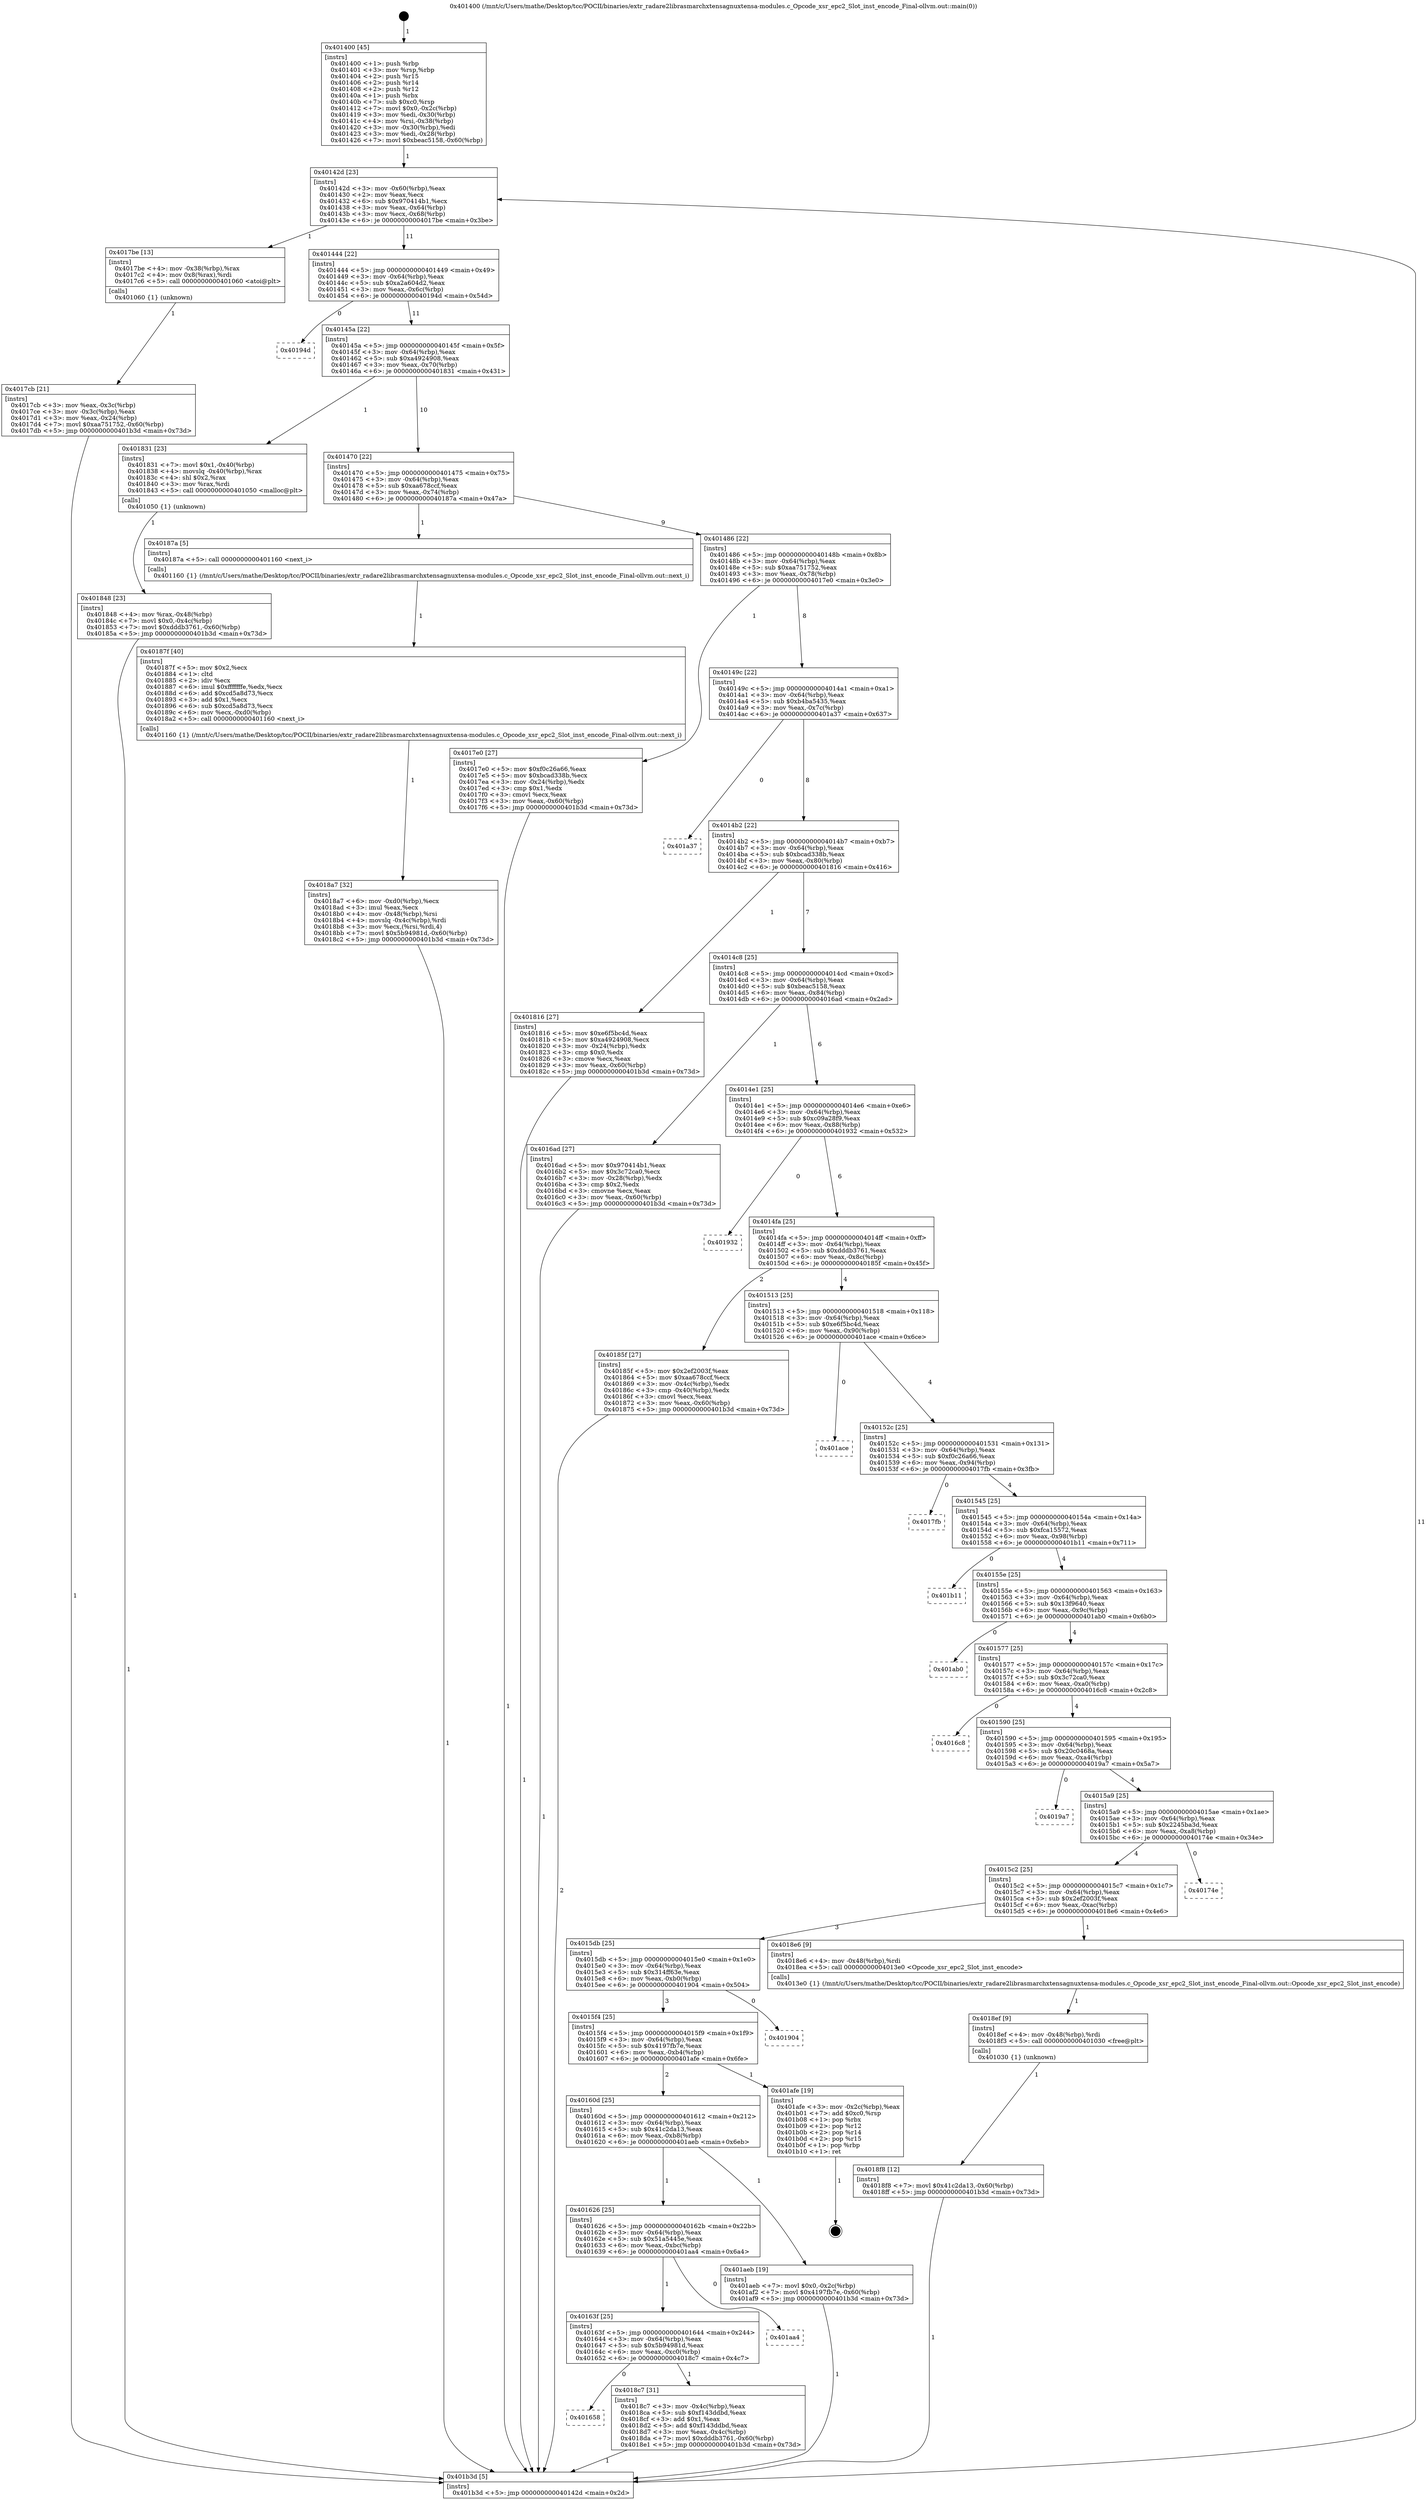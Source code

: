 digraph "0x401400" {
  label = "0x401400 (/mnt/c/Users/mathe/Desktop/tcc/POCII/binaries/extr_radare2librasmarchxtensagnuxtensa-modules.c_Opcode_xsr_epc2_Slot_inst_encode_Final-ollvm.out::main(0))"
  labelloc = "t"
  node[shape=record]

  Entry [label="",width=0.3,height=0.3,shape=circle,fillcolor=black,style=filled]
  "0x40142d" [label="{
     0x40142d [23]\l
     | [instrs]\l
     &nbsp;&nbsp;0x40142d \<+3\>: mov -0x60(%rbp),%eax\l
     &nbsp;&nbsp;0x401430 \<+2\>: mov %eax,%ecx\l
     &nbsp;&nbsp;0x401432 \<+6\>: sub $0x970414b1,%ecx\l
     &nbsp;&nbsp;0x401438 \<+3\>: mov %eax,-0x64(%rbp)\l
     &nbsp;&nbsp;0x40143b \<+3\>: mov %ecx,-0x68(%rbp)\l
     &nbsp;&nbsp;0x40143e \<+6\>: je 00000000004017be \<main+0x3be\>\l
  }"]
  "0x4017be" [label="{
     0x4017be [13]\l
     | [instrs]\l
     &nbsp;&nbsp;0x4017be \<+4\>: mov -0x38(%rbp),%rax\l
     &nbsp;&nbsp;0x4017c2 \<+4\>: mov 0x8(%rax),%rdi\l
     &nbsp;&nbsp;0x4017c6 \<+5\>: call 0000000000401060 \<atoi@plt\>\l
     | [calls]\l
     &nbsp;&nbsp;0x401060 \{1\} (unknown)\l
  }"]
  "0x401444" [label="{
     0x401444 [22]\l
     | [instrs]\l
     &nbsp;&nbsp;0x401444 \<+5\>: jmp 0000000000401449 \<main+0x49\>\l
     &nbsp;&nbsp;0x401449 \<+3\>: mov -0x64(%rbp),%eax\l
     &nbsp;&nbsp;0x40144c \<+5\>: sub $0xa2a604d2,%eax\l
     &nbsp;&nbsp;0x401451 \<+3\>: mov %eax,-0x6c(%rbp)\l
     &nbsp;&nbsp;0x401454 \<+6\>: je 000000000040194d \<main+0x54d\>\l
  }"]
  Exit [label="",width=0.3,height=0.3,shape=circle,fillcolor=black,style=filled,peripheries=2]
  "0x40194d" [label="{
     0x40194d\l
  }", style=dashed]
  "0x40145a" [label="{
     0x40145a [22]\l
     | [instrs]\l
     &nbsp;&nbsp;0x40145a \<+5\>: jmp 000000000040145f \<main+0x5f\>\l
     &nbsp;&nbsp;0x40145f \<+3\>: mov -0x64(%rbp),%eax\l
     &nbsp;&nbsp;0x401462 \<+5\>: sub $0xa4924908,%eax\l
     &nbsp;&nbsp;0x401467 \<+3\>: mov %eax,-0x70(%rbp)\l
     &nbsp;&nbsp;0x40146a \<+6\>: je 0000000000401831 \<main+0x431\>\l
  }"]
  "0x4018f8" [label="{
     0x4018f8 [12]\l
     | [instrs]\l
     &nbsp;&nbsp;0x4018f8 \<+7\>: movl $0x41c2da13,-0x60(%rbp)\l
     &nbsp;&nbsp;0x4018ff \<+5\>: jmp 0000000000401b3d \<main+0x73d\>\l
  }"]
  "0x401831" [label="{
     0x401831 [23]\l
     | [instrs]\l
     &nbsp;&nbsp;0x401831 \<+7\>: movl $0x1,-0x40(%rbp)\l
     &nbsp;&nbsp;0x401838 \<+4\>: movslq -0x40(%rbp),%rax\l
     &nbsp;&nbsp;0x40183c \<+4\>: shl $0x2,%rax\l
     &nbsp;&nbsp;0x401840 \<+3\>: mov %rax,%rdi\l
     &nbsp;&nbsp;0x401843 \<+5\>: call 0000000000401050 \<malloc@plt\>\l
     | [calls]\l
     &nbsp;&nbsp;0x401050 \{1\} (unknown)\l
  }"]
  "0x401470" [label="{
     0x401470 [22]\l
     | [instrs]\l
     &nbsp;&nbsp;0x401470 \<+5\>: jmp 0000000000401475 \<main+0x75\>\l
     &nbsp;&nbsp;0x401475 \<+3\>: mov -0x64(%rbp),%eax\l
     &nbsp;&nbsp;0x401478 \<+5\>: sub $0xaa678ccf,%eax\l
     &nbsp;&nbsp;0x40147d \<+3\>: mov %eax,-0x74(%rbp)\l
     &nbsp;&nbsp;0x401480 \<+6\>: je 000000000040187a \<main+0x47a\>\l
  }"]
  "0x4018ef" [label="{
     0x4018ef [9]\l
     | [instrs]\l
     &nbsp;&nbsp;0x4018ef \<+4\>: mov -0x48(%rbp),%rdi\l
     &nbsp;&nbsp;0x4018f3 \<+5\>: call 0000000000401030 \<free@plt\>\l
     | [calls]\l
     &nbsp;&nbsp;0x401030 \{1\} (unknown)\l
  }"]
  "0x40187a" [label="{
     0x40187a [5]\l
     | [instrs]\l
     &nbsp;&nbsp;0x40187a \<+5\>: call 0000000000401160 \<next_i\>\l
     | [calls]\l
     &nbsp;&nbsp;0x401160 \{1\} (/mnt/c/Users/mathe/Desktop/tcc/POCII/binaries/extr_radare2librasmarchxtensagnuxtensa-modules.c_Opcode_xsr_epc2_Slot_inst_encode_Final-ollvm.out::next_i)\l
  }"]
  "0x401486" [label="{
     0x401486 [22]\l
     | [instrs]\l
     &nbsp;&nbsp;0x401486 \<+5\>: jmp 000000000040148b \<main+0x8b\>\l
     &nbsp;&nbsp;0x40148b \<+3\>: mov -0x64(%rbp),%eax\l
     &nbsp;&nbsp;0x40148e \<+5\>: sub $0xaa751752,%eax\l
     &nbsp;&nbsp;0x401493 \<+3\>: mov %eax,-0x78(%rbp)\l
     &nbsp;&nbsp;0x401496 \<+6\>: je 00000000004017e0 \<main+0x3e0\>\l
  }"]
  "0x401658" [label="{
     0x401658\l
  }", style=dashed]
  "0x4017e0" [label="{
     0x4017e0 [27]\l
     | [instrs]\l
     &nbsp;&nbsp;0x4017e0 \<+5\>: mov $0xf0c26a66,%eax\l
     &nbsp;&nbsp;0x4017e5 \<+5\>: mov $0xbcad338b,%ecx\l
     &nbsp;&nbsp;0x4017ea \<+3\>: mov -0x24(%rbp),%edx\l
     &nbsp;&nbsp;0x4017ed \<+3\>: cmp $0x1,%edx\l
     &nbsp;&nbsp;0x4017f0 \<+3\>: cmovl %ecx,%eax\l
     &nbsp;&nbsp;0x4017f3 \<+3\>: mov %eax,-0x60(%rbp)\l
     &nbsp;&nbsp;0x4017f6 \<+5\>: jmp 0000000000401b3d \<main+0x73d\>\l
  }"]
  "0x40149c" [label="{
     0x40149c [22]\l
     | [instrs]\l
     &nbsp;&nbsp;0x40149c \<+5\>: jmp 00000000004014a1 \<main+0xa1\>\l
     &nbsp;&nbsp;0x4014a1 \<+3\>: mov -0x64(%rbp),%eax\l
     &nbsp;&nbsp;0x4014a4 \<+5\>: sub $0xb4ba5435,%eax\l
     &nbsp;&nbsp;0x4014a9 \<+3\>: mov %eax,-0x7c(%rbp)\l
     &nbsp;&nbsp;0x4014ac \<+6\>: je 0000000000401a37 \<main+0x637\>\l
  }"]
  "0x4018c7" [label="{
     0x4018c7 [31]\l
     | [instrs]\l
     &nbsp;&nbsp;0x4018c7 \<+3\>: mov -0x4c(%rbp),%eax\l
     &nbsp;&nbsp;0x4018ca \<+5\>: sub $0xf143ddbd,%eax\l
     &nbsp;&nbsp;0x4018cf \<+3\>: add $0x1,%eax\l
     &nbsp;&nbsp;0x4018d2 \<+5\>: add $0xf143ddbd,%eax\l
     &nbsp;&nbsp;0x4018d7 \<+3\>: mov %eax,-0x4c(%rbp)\l
     &nbsp;&nbsp;0x4018da \<+7\>: movl $0xdddb3761,-0x60(%rbp)\l
     &nbsp;&nbsp;0x4018e1 \<+5\>: jmp 0000000000401b3d \<main+0x73d\>\l
  }"]
  "0x401a37" [label="{
     0x401a37\l
  }", style=dashed]
  "0x4014b2" [label="{
     0x4014b2 [22]\l
     | [instrs]\l
     &nbsp;&nbsp;0x4014b2 \<+5\>: jmp 00000000004014b7 \<main+0xb7\>\l
     &nbsp;&nbsp;0x4014b7 \<+3\>: mov -0x64(%rbp),%eax\l
     &nbsp;&nbsp;0x4014ba \<+5\>: sub $0xbcad338b,%eax\l
     &nbsp;&nbsp;0x4014bf \<+3\>: mov %eax,-0x80(%rbp)\l
     &nbsp;&nbsp;0x4014c2 \<+6\>: je 0000000000401816 \<main+0x416\>\l
  }"]
  "0x40163f" [label="{
     0x40163f [25]\l
     | [instrs]\l
     &nbsp;&nbsp;0x40163f \<+5\>: jmp 0000000000401644 \<main+0x244\>\l
     &nbsp;&nbsp;0x401644 \<+3\>: mov -0x64(%rbp),%eax\l
     &nbsp;&nbsp;0x401647 \<+5\>: sub $0x5b94981d,%eax\l
     &nbsp;&nbsp;0x40164c \<+6\>: mov %eax,-0xc0(%rbp)\l
     &nbsp;&nbsp;0x401652 \<+6\>: je 00000000004018c7 \<main+0x4c7\>\l
  }"]
  "0x401816" [label="{
     0x401816 [27]\l
     | [instrs]\l
     &nbsp;&nbsp;0x401816 \<+5\>: mov $0xe6f5bc4d,%eax\l
     &nbsp;&nbsp;0x40181b \<+5\>: mov $0xa4924908,%ecx\l
     &nbsp;&nbsp;0x401820 \<+3\>: mov -0x24(%rbp),%edx\l
     &nbsp;&nbsp;0x401823 \<+3\>: cmp $0x0,%edx\l
     &nbsp;&nbsp;0x401826 \<+3\>: cmove %ecx,%eax\l
     &nbsp;&nbsp;0x401829 \<+3\>: mov %eax,-0x60(%rbp)\l
     &nbsp;&nbsp;0x40182c \<+5\>: jmp 0000000000401b3d \<main+0x73d\>\l
  }"]
  "0x4014c8" [label="{
     0x4014c8 [25]\l
     | [instrs]\l
     &nbsp;&nbsp;0x4014c8 \<+5\>: jmp 00000000004014cd \<main+0xcd\>\l
     &nbsp;&nbsp;0x4014cd \<+3\>: mov -0x64(%rbp),%eax\l
     &nbsp;&nbsp;0x4014d0 \<+5\>: sub $0xbeac5158,%eax\l
     &nbsp;&nbsp;0x4014d5 \<+6\>: mov %eax,-0x84(%rbp)\l
     &nbsp;&nbsp;0x4014db \<+6\>: je 00000000004016ad \<main+0x2ad\>\l
  }"]
  "0x401aa4" [label="{
     0x401aa4\l
  }", style=dashed]
  "0x4016ad" [label="{
     0x4016ad [27]\l
     | [instrs]\l
     &nbsp;&nbsp;0x4016ad \<+5\>: mov $0x970414b1,%eax\l
     &nbsp;&nbsp;0x4016b2 \<+5\>: mov $0x3c72ca0,%ecx\l
     &nbsp;&nbsp;0x4016b7 \<+3\>: mov -0x28(%rbp),%edx\l
     &nbsp;&nbsp;0x4016ba \<+3\>: cmp $0x2,%edx\l
     &nbsp;&nbsp;0x4016bd \<+3\>: cmovne %ecx,%eax\l
     &nbsp;&nbsp;0x4016c0 \<+3\>: mov %eax,-0x60(%rbp)\l
     &nbsp;&nbsp;0x4016c3 \<+5\>: jmp 0000000000401b3d \<main+0x73d\>\l
  }"]
  "0x4014e1" [label="{
     0x4014e1 [25]\l
     | [instrs]\l
     &nbsp;&nbsp;0x4014e1 \<+5\>: jmp 00000000004014e6 \<main+0xe6\>\l
     &nbsp;&nbsp;0x4014e6 \<+3\>: mov -0x64(%rbp),%eax\l
     &nbsp;&nbsp;0x4014e9 \<+5\>: sub $0xc09a28f9,%eax\l
     &nbsp;&nbsp;0x4014ee \<+6\>: mov %eax,-0x88(%rbp)\l
     &nbsp;&nbsp;0x4014f4 \<+6\>: je 0000000000401932 \<main+0x532\>\l
  }"]
  "0x401b3d" [label="{
     0x401b3d [5]\l
     | [instrs]\l
     &nbsp;&nbsp;0x401b3d \<+5\>: jmp 000000000040142d \<main+0x2d\>\l
  }"]
  "0x401400" [label="{
     0x401400 [45]\l
     | [instrs]\l
     &nbsp;&nbsp;0x401400 \<+1\>: push %rbp\l
     &nbsp;&nbsp;0x401401 \<+3\>: mov %rsp,%rbp\l
     &nbsp;&nbsp;0x401404 \<+2\>: push %r15\l
     &nbsp;&nbsp;0x401406 \<+2\>: push %r14\l
     &nbsp;&nbsp;0x401408 \<+2\>: push %r12\l
     &nbsp;&nbsp;0x40140a \<+1\>: push %rbx\l
     &nbsp;&nbsp;0x40140b \<+7\>: sub $0xc0,%rsp\l
     &nbsp;&nbsp;0x401412 \<+7\>: movl $0x0,-0x2c(%rbp)\l
     &nbsp;&nbsp;0x401419 \<+3\>: mov %edi,-0x30(%rbp)\l
     &nbsp;&nbsp;0x40141c \<+4\>: mov %rsi,-0x38(%rbp)\l
     &nbsp;&nbsp;0x401420 \<+3\>: mov -0x30(%rbp),%edi\l
     &nbsp;&nbsp;0x401423 \<+3\>: mov %edi,-0x28(%rbp)\l
     &nbsp;&nbsp;0x401426 \<+7\>: movl $0xbeac5158,-0x60(%rbp)\l
  }"]
  "0x4017cb" [label="{
     0x4017cb [21]\l
     | [instrs]\l
     &nbsp;&nbsp;0x4017cb \<+3\>: mov %eax,-0x3c(%rbp)\l
     &nbsp;&nbsp;0x4017ce \<+3\>: mov -0x3c(%rbp),%eax\l
     &nbsp;&nbsp;0x4017d1 \<+3\>: mov %eax,-0x24(%rbp)\l
     &nbsp;&nbsp;0x4017d4 \<+7\>: movl $0xaa751752,-0x60(%rbp)\l
     &nbsp;&nbsp;0x4017db \<+5\>: jmp 0000000000401b3d \<main+0x73d\>\l
  }"]
  "0x401848" [label="{
     0x401848 [23]\l
     | [instrs]\l
     &nbsp;&nbsp;0x401848 \<+4\>: mov %rax,-0x48(%rbp)\l
     &nbsp;&nbsp;0x40184c \<+7\>: movl $0x0,-0x4c(%rbp)\l
     &nbsp;&nbsp;0x401853 \<+7\>: movl $0xdddb3761,-0x60(%rbp)\l
     &nbsp;&nbsp;0x40185a \<+5\>: jmp 0000000000401b3d \<main+0x73d\>\l
  }"]
  "0x401626" [label="{
     0x401626 [25]\l
     | [instrs]\l
     &nbsp;&nbsp;0x401626 \<+5\>: jmp 000000000040162b \<main+0x22b\>\l
     &nbsp;&nbsp;0x40162b \<+3\>: mov -0x64(%rbp),%eax\l
     &nbsp;&nbsp;0x40162e \<+5\>: sub $0x51a5445e,%eax\l
     &nbsp;&nbsp;0x401633 \<+6\>: mov %eax,-0xbc(%rbp)\l
     &nbsp;&nbsp;0x401639 \<+6\>: je 0000000000401aa4 \<main+0x6a4\>\l
  }"]
  "0x401932" [label="{
     0x401932\l
  }", style=dashed]
  "0x4014fa" [label="{
     0x4014fa [25]\l
     | [instrs]\l
     &nbsp;&nbsp;0x4014fa \<+5\>: jmp 00000000004014ff \<main+0xff\>\l
     &nbsp;&nbsp;0x4014ff \<+3\>: mov -0x64(%rbp),%eax\l
     &nbsp;&nbsp;0x401502 \<+5\>: sub $0xdddb3761,%eax\l
     &nbsp;&nbsp;0x401507 \<+6\>: mov %eax,-0x8c(%rbp)\l
     &nbsp;&nbsp;0x40150d \<+6\>: je 000000000040185f \<main+0x45f\>\l
  }"]
  "0x401aeb" [label="{
     0x401aeb [19]\l
     | [instrs]\l
     &nbsp;&nbsp;0x401aeb \<+7\>: movl $0x0,-0x2c(%rbp)\l
     &nbsp;&nbsp;0x401af2 \<+7\>: movl $0x4197fb7e,-0x60(%rbp)\l
     &nbsp;&nbsp;0x401af9 \<+5\>: jmp 0000000000401b3d \<main+0x73d\>\l
  }"]
  "0x40185f" [label="{
     0x40185f [27]\l
     | [instrs]\l
     &nbsp;&nbsp;0x40185f \<+5\>: mov $0x2ef2003f,%eax\l
     &nbsp;&nbsp;0x401864 \<+5\>: mov $0xaa678ccf,%ecx\l
     &nbsp;&nbsp;0x401869 \<+3\>: mov -0x4c(%rbp),%edx\l
     &nbsp;&nbsp;0x40186c \<+3\>: cmp -0x40(%rbp),%edx\l
     &nbsp;&nbsp;0x40186f \<+3\>: cmovl %ecx,%eax\l
     &nbsp;&nbsp;0x401872 \<+3\>: mov %eax,-0x60(%rbp)\l
     &nbsp;&nbsp;0x401875 \<+5\>: jmp 0000000000401b3d \<main+0x73d\>\l
  }"]
  "0x401513" [label="{
     0x401513 [25]\l
     | [instrs]\l
     &nbsp;&nbsp;0x401513 \<+5\>: jmp 0000000000401518 \<main+0x118\>\l
     &nbsp;&nbsp;0x401518 \<+3\>: mov -0x64(%rbp),%eax\l
     &nbsp;&nbsp;0x40151b \<+5\>: sub $0xe6f5bc4d,%eax\l
     &nbsp;&nbsp;0x401520 \<+6\>: mov %eax,-0x90(%rbp)\l
     &nbsp;&nbsp;0x401526 \<+6\>: je 0000000000401ace \<main+0x6ce\>\l
  }"]
  "0x40187f" [label="{
     0x40187f [40]\l
     | [instrs]\l
     &nbsp;&nbsp;0x40187f \<+5\>: mov $0x2,%ecx\l
     &nbsp;&nbsp;0x401884 \<+1\>: cltd\l
     &nbsp;&nbsp;0x401885 \<+2\>: idiv %ecx\l
     &nbsp;&nbsp;0x401887 \<+6\>: imul $0xfffffffe,%edx,%ecx\l
     &nbsp;&nbsp;0x40188d \<+6\>: add $0xcd5a8d73,%ecx\l
     &nbsp;&nbsp;0x401893 \<+3\>: add $0x1,%ecx\l
     &nbsp;&nbsp;0x401896 \<+6\>: sub $0xcd5a8d73,%ecx\l
     &nbsp;&nbsp;0x40189c \<+6\>: mov %ecx,-0xd0(%rbp)\l
     &nbsp;&nbsp;0x4018a2 \<+5\>: call 0000000000401160 \<next_i\>\l
     | [calls]\l
     &nbsp;&nbsp;0x401160 \{1\} (/mnt/c/Users/mathe/Desktop/tcc/POCII/binaries/extr_radare2librasmarchxtensagnuxtensa-modules.c_Opcode_xsr_epc2_Slot_inst_encode_Final-ollvm.out::next_i)\l
  }"]
  "0x4018a7" [label="{
     0x4018a7 [32]\l
     | [instrs]\l
     &nbsp;&nbsp;0x4018a7 \<+6\>: mov -0xd0(%rbp),%ecx\l
     &nbsp;&nbsp;0x4018ad \<+3\>: imul %eax,%ecx\l
     &nbsp;&nbsp;0x4018b0 \<+4\>: mov -0x48(%rbp),%rsi\l
     &nbsp;&nbsp;0x4018b4 \<+4\>: movslq -0x4c(%rbp),%rdi\l
     &nbsp;&nbsp;0x4018b8 \<+3\>: mov %ecx,(%rsi,%rdi,4)\l
     &nbsp;&nbsp;0x4018bb \<+7\>: movl $0x5b94981d,-0x60(%rbp)\l
     &nbsp;&nbsp;0x4018c2 \<+5\>: jmp 0000000000401b3d \<main+0x73d\>\l
  }"]
  "0x40160d" [label="{
     0x40160d [25]\l
     | [instrs]\l
     &nbsp;&nbsp;0x40160d \<+5\>: jmp 0000000000401612 \<main+0x212\>\l
     &nbsp;&nbsp;0x401612 \<+3\>: mov -0x64(%rbp),%eax\l
     &nbsp;&nbsp;0x401615 \<+5\>: sub $0x41c2da13,%eax\l
     &nbsp;&nbsp;0x40161a \<+6\>: mov %eax,-0xb8(%rbp)\l
     &nbsp;&nbsp;0x401620 \<+6\>: je 0000000000401aeb \<main+0x6eb\>\l
  }"]
  "0x401ace" [label="{
     0x401ace\l
  }", style=dashed]
  "0x40152c" [label="{
     0x40152c [25]\l
     | [instrs]\l
     &nbsp;&nbsp;0x40152c \<+5\>: jmp 0000000000401531 \<main+0x131\>\l
     &nbsp;&nbsp;0x401531 \<+3\>: mov -0x64(%rbp),%eax\l
     &nbsp;&nbsp;0x401534 \<+5\>: sub $0xf0c26a66,%eax\l
     &nbsp;&nbsp;0x401539 \<+6\>: mov %eax,-0x94(%rbp)\l
     &nbsp;&nbsp;0x40153f \<+6\>: je 00000000004017fb \<main+0x3fb\>\l
  }"]
  "0x401afe" [label="{
     0x401afe [19]\l
     | [instrs]\l
     &nbsp;&nbsp;0x401afe \<+3\>: mov -0x2c(%rbp),%eax\l
     &nbsp;&nbsp;0x401b01 \<+7\>: add $0xc0,%rsp\l
     &nbsp;&nbsp;0x401b08 \<+1\>: pop %rbx\l
     &nbsp;&nbsp;0x401b09 \<+2\>: pop %r12\l
     &nbsp;&nbsp;0x401b0b \<+2\>: pop %r14\l
     &nbsp;&nbsp;0x401b0d \<+2\>: pop %r15\l
     &nbsp;&nbsp;0x401b0f \<+1\>: pop %rbp\l
     &nbsp;&nbsp;0x401b10 \<+1\>: ret\l
  }"]
  "0x4017fb" [label="{
     0x4017fb\l
  }", style=dashed]
  "0x401545" [label="{
     0x401545 [25]\l
     | [instrs]\l
     &nbsp;&nbsp;0x401545 \<+5\>: jmp 000000000040154a \<main+0x14a\>\l
     &nbsp;&nbsp;0x40154a \<+3\>: mov -0x64(%rbp),%eax\l
     &nbsp;&nbsp;0x40154d \<+5\>: sub $0xfca15572,%eax\l
     &nbsp;&nbsp;0x401552 \<+6\>: mov %eax,-0x98(%rbp)\l
     &nbsp;&nbsp;0x401558 \<+6\>: je 0000000000401b11 \<main+0x711\>\l
  }"]
  "0x4015f4" [label="{
     0x4015f4 [25]\l
     | [instrs]\l
     &nbsp;&nbsp;0x4015f4 \<+5\>: jmp 00000000004015f9 \<main+0x1f9\>\l
     &nbsp;&nbsp;0x4015f9 \<+3\>: mov -0x64(%rbp),%eax\l
     &nbsp;&nbsp;0x4015fc \<+5\>: sub $0x4197fb7e,%eax\l
     &nbsp;&nbsp;0x401601 \<+6\>: mov %eax,-0xb4(%rbp)\l
     &nbsp;&nbsp;0x401607 \<+6\>: je 0000000000401afe \<main+0x6fe\>\l
  }"]
  "0x401b11" [label="{
     0x401b11\l
  }", style=dashed]
  "0x40155e" [label="{
     0x40155e [25]\l
     | [instrs]\l
     &nbsp;&nbsp;0x40155e \<+5\>: jmp 0000000000401563 \<main+0x163\>\l
     &nbsp;&nbsp;0x401563 \<+3\>: mov -0x64(%rbp),%eax\l
     &nbsp;&nbsp;0x401566 \<+5\>: sub $0x13f9640,%eax\l
     &nbsp;&nbsp;0x40156b \<+6\>: mov %eax,-0x9c(%rbp)\l
     &nbsp;&nbsp;0x401571 \<+6\>: je 0000000000401ab0 \<main+0x6b0\>\l
  }"]
  "0x401904" [label="{
     0x401904\l
  }", style=dashed]
  "0x401ab0" [label="{
     0x401ab0\l
  }", style=dashed]
  "0x401577" [label="{
     0x401577 [25]\l
     | [instrs]\l
     &nbsp;&nbsp;0x401577 \<+5\>: jmp 000000000040157c \<main+0x17c\>\l
     &nbsp;&nbsp;0x40157c \<+3\>: mov -0x64(%rbp),%eax\l
     &nbsp;&nbsp;0x40157f \<+5\>: sub $0x3c72ca0,%eax\l
     &nbsp;&nbsp;0x401584 \<+6\>: mov %eax,-0xa0(%rbp)\l
     &nbsp;&nbsp;0x40158a \<+6\>: je 00000000004016c8 \<main+0x2c8\>\l
  }"]
  "0x4015db" [label="{
     0x4015db [25]\l
     | [instrs]\l
     &nbsp;&nbsp;0x4015db \<+5\>: jmp 00000000004015e0 \<main+0x1e0\>\l
     &nbsp;&nbsp;0x4015e0 \<+3\>: mov -0x64(%rbp),%eax\l
     &nbsp;&nbsp;0x4015e3 \<+5\>: sub $0x314ff63e,%eax\l
     &nbsp;&nbsp;0x4015e8 \<+6\>: mov %eax,-0xb0(%rbp)\l
     &nbsp;&nbsp;0x4015ee \<+6\>: je 0000000000401904 \<main+0x504\>\l
  }"]
  "0x4016c8" [label="{
     0x4016c8\l
  }", style=dashed]
  "0x401590" [label="{
     0x401590 [25]\l
     | [instrs]\l
     &nbsp;&nbsp;0x401590 \<+5\>: jmp 0000000000401595 \<main+0x195\>\l
     &nbsp;&nbsp;0x401595 \<+3\>: mov -0x64(%rbp),%eax\l
     &nbsp;&nbsp;0x401598 \<+5\>: sub $0x20c0468a,%eax\l
     &nbsp;&nbsp;0x40159d \<+6\>: mov %eax,-0xa4(%rbp)\l
     &nbsp;&nbsp;0x4015a3 \<+6\>: je 00000000004019a7 \<main+0x5a7\>\l
  }"]
  "0x4018e6" [label="{
     0x4018e6 [9]\l
     | [instrs]\l
     &nbsp;&nbsp;0x4018e6 \<+4\>: mov -0x48(%rbp),%rdi\l
     &nbsp;&nbsp;0x4018ea \<+5\>: call 00000000004013e0 \<Opcode_xsr_epc2_Slot_inst_encode\>\l
     | [calls]\l
     &nbsp;&nbsp;0x4013e0 \{1\} (/mnt/c/Users/mathe/Desktop/tcc/POCII/binaries/extr_radare2librasmarchxtensagnuxtensa-modules.c_Opcode_xsr_epc2_Slot_inst_encode_Final-ollvm.out::Opcode_xsr_epc2_Slot_inst_encode)\l
  }"]
  "0x4019a7" [label="{
     0x4019a7\l
  }", style=dashed]
  "0x4015a9" [label="{
     0x4015a9 [25]\l
     | [instrs]\l
     &nbsp;&nbsp;0x4015a9 \<+5\>: jmp 00000000004015ae \<main+0x1ae\>\l
     &nbsp;&nbsp;0x4015ae \<+3\>: mov -0x64(%rbp),%eax\l
     &nbsp;&nbsp;0x4015b1 \<+5\>: sub $0x2245ba3d,%eax\l
     &nbsp;&nbsp;0x4015b6 \<+6\>: mov %eax,-0xa8(%rbp)\l
     &nbsp;&nbsp;0x4015bc \<+6\>: je 000000000040174e \<main+0x34e\>\l
  }"]
  "0x4015c2" [label="{
     0x4015c2 [25]\l
     | [instrs]\l
     &nbsp;&nbsp;0x4015c2 \<+5\>: jmp 00000000004015c7 \<main+0x1c7\>\l
     &nbsp;&nbsp;0x4015c7 \<+3\>: mov -0x64(%rbp),%eax\l
     &nbsp;&nbsp;0x4015ca \<+5\>: sub $0x2ef2003f,%eax\l
     &nbsp;&nbsp;0x4015cf \<+6\>: mov %eax,-0xac(%rbp)\l
     &nbsp;&nbsp;0x4015d5 \<+6\>: je 00000000004018e6 \<main+0x4e6\>\l
  }"]
  "0x40174e" [label="{
     0x40174e\l
  }", style=dashed]
  Entry -> "0x401400" [label=" 1"]
  "0x40142d" -> "0x4017be" [label=" 1"]
  "0x40142d" -> "0x401444" [label=" 11"]
  "0x401afe" -> Exit [label=" 1"]
  "0x401444" -> "0x40194d" [label=" 0"]
  "0x401444" -> "0x40145a" [label=" 11"]
  "0x401aeb" -> "0x401b3d" [label=" 1"]
  "0x40145a" -> "0x401831" [label=" 1"]
  "0x40145a" -> "0x401470" [label=" 10"]
  "0x4018f8" -> "0x401b3d" [label=" 1"]
  "0x401470" -> "0x40187a" [label=" 1"]
  "0x401470" -> "0x401486" [label=" 9"]
  "0x4018ef" -> "0x4018f8" [label=" 1"]
  "0x401486" -> "0x4017e0" [label=" 1"]
  "0x401486" -> "0x40149c" [label=" 8"]
  "0x4018e6" -> "0x4018ef" [label=" 1"]
  "0x40149c" -> "0x401a37" [label=" 0"]
  "0x40149c" -> "0x4014b2" [label=" 8"]
  "0x4018c7" -> "0x401b3d" [label=" 1"]
  "0x4014b2" -> "0x401816" [label=" 1"]
  "0x4014b2" -> "0x4014c8" [label=" 7"]
  "0x40163f" -> "0x4018c7" [label=" 1"]
  "0x4014c8" -> "0x4016ad" [label=" 1"]
  "0x4014c8" -> "0x4014e1" [label=" 6"]
  "0x4016ad" -> "0x401b3d" [label=" 1"]
  "0x401400" -> "0x40142d" [label=" 1"]
  "0x401b3d" -> "0x40142d" [label=" 11"]
  "0x4017be" -> "0x4017cb" [label=" 1"]
  "0x4017cb" -> "0x401b3d" [label=" 1"]
  "0x4017e0" -> "0x401b3d" [label=" 1"]
  "0x401816" -> "0x401b3d" [label=" 1"]
  "0x401831" -> "0x401848" [label=" 1"]
  "0x401848" -> "0x401b3d" [label=" 1"]
  "0x40163f" -> "0x401658" [label=" 0"]
  "0x4014e1" -> "0x401932" [label=" 0"]
  "0x4014e1" -> "0x4014fa" [label=" 6"]
  "0x401626" -> "0x401aa4" [label=" 0"]
  "0x4014fa" -> "0x40185f" [label=" 2"]
  "0x4014fa" -> "0x401513" [label=" 4"]
  "0x40185f" -> "0x401b3d" [label=" 2"]
  "0x40187a" -> "0x40187f" [label=" 1"]
  "0x40187f" -> "0x4018a7" [label=" 1"]
  "0x4018a7" -> "0x401b3d" [label=" 1"]
  "0x401626" -> "0x40163f" [label=" 1"]
  "0x401513" -> "0x401ace" [label=" 0"]
  "0x401513" -> "0x40152c" [label=" 4"]
  "0x40160d" -> "0x401aeb" [label=" 1"]
  "0x40152c" -> "0x4017fb" [label=" 0"]
  "0x40152c" -> "0x401545" [label=" 4"]
  "0x40160d" -> "0x401626" [label=" 1"]
  "0x401545" -> "0x401b11" [label=" 0"]
  "0x401545" -> "0x40155e" [label=" 4"]
  "0x4015f4" -> "0x401afe" [label=" 1"]
  "0x40155e" -> "0x401ab0" [label=" 0"]
  "0x40155e" -> "0x401577" [label=" 4"]
  "0x4015f4" -> "0x40160d" [label=" 2"]
  "0x401577" -> "0x4016c8" [label=" 0"]
  "0x401577" -> "0x401590" [label=" 4"]
  "0x4015db" -> "0x401904" [label=" 0"]
  "0x401590" -> "0x4019a7" [label=" 0"]
  "0x401590" -> "0x4015a9" [label=" 4"]
  "0x4015db" -> "0x4015f4" [label=" 3"]
  "0x4015a9" -> "0x40174e" [label=" 0"]
  "0x4015a9" -> "0x4015c2" [label=" 4"]
  "0x4015c2" -> "0x4015db" [label=" 3"]
  "0x4015c2" -> "0x4018e6" [label=" 1"]
}
